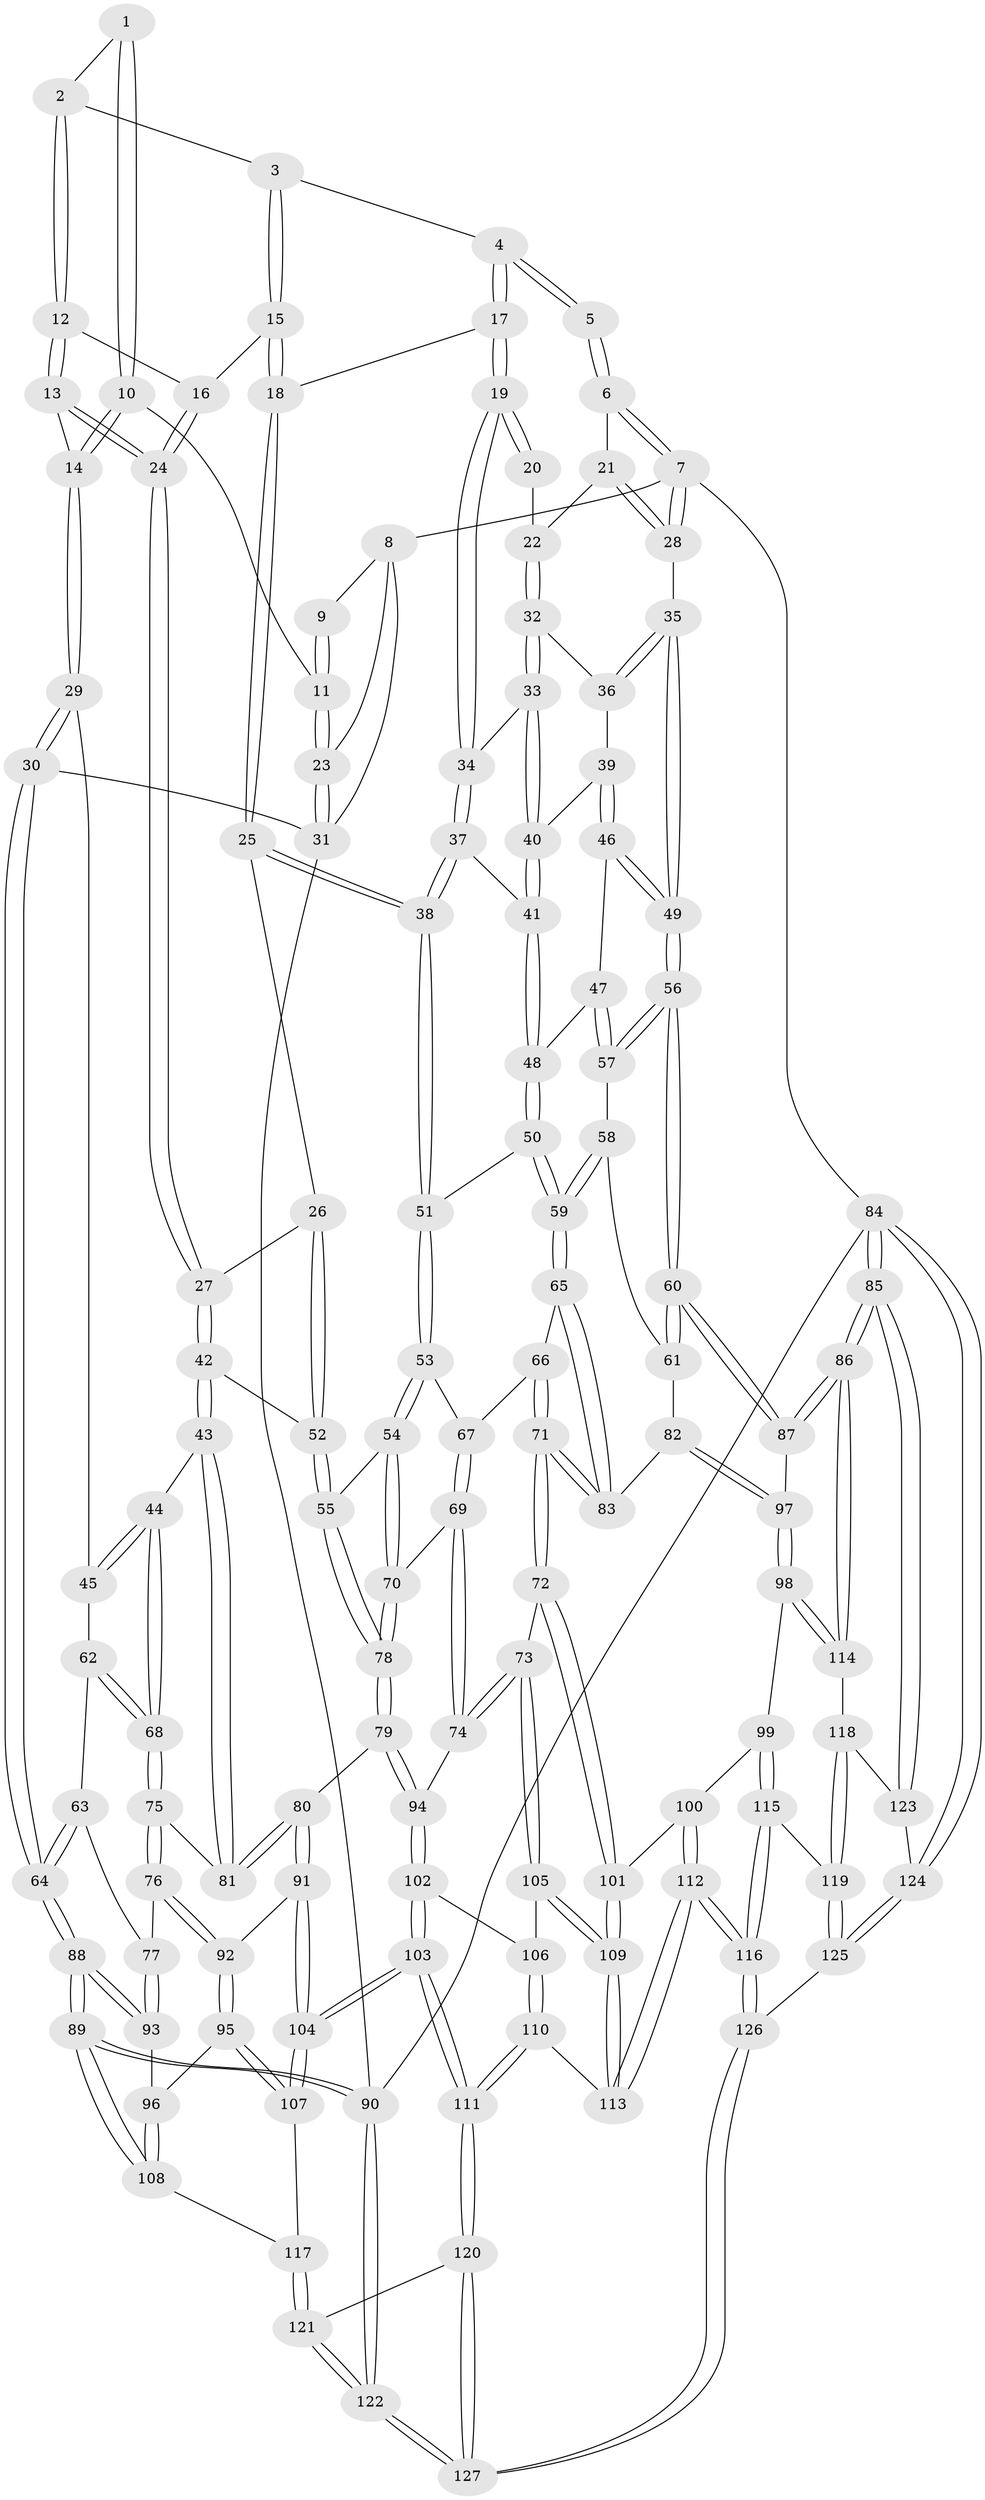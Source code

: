 // coarse degree distribution, {3: 0.1794871794871795, 4: 0.3333333333333333, 5: 0.38461538461538464, 6: 0.10256410256410256}
// Generated by graph-tools (version 1.1) at 2025/42/03/06/25 10:42:34]
// undirected, 127 vertices, 314 edges
graph export_dot {
graph [start="1"]
  node [color=gray90,style=filled];
  1 [pos="+0.2585613495976141+0"];
  2 [pos="+0.3440938753075033+0"];
  3 [pos="+0.552408819889024+0"];
  4 [pos="+0.610774025142689+0"];
  5 [pos="+1+0"];
  6 [pos="+1+0"];
  7 [pos="+1+0"];
  8 [pos="+0+0"];
  9 [pos="+0+0"];
  10 [pos="+0.16263184800439376+0.07568709522702265"];
  11 [pos="+0.07805108728034235+0.1111206403641734"];
  12 [pos="+0.35931586163384444+0.0021499382698355746"];
  13 [pos="+0.34269205814677134+0.2113707573677861"];
  14 [pos="+0.2861267163448617+0.21312716410194163"];
  15 [pos="+0.5330402701309608+0.06606322309195589"];
  16 [pos="+0.47919500371867946+0.10465159678600588"];
  17 [pos="+0.7328376413754635+0.12452558561054321"];
  18 [pos="+0.6092638253617801+0.1655209674609149"];
  19 [pos="+0.7725661374823315+0.14336112334544066"];
  20 [pos="+0.9104574023208757+0"];
  21 [pos="+0.9489344068365908+0.13787314550780413"];
  22 [pos="+0.9169965957050851+0.15424994396208613"];
  23 [pos="+0.06694724402282962+0.11719309655415684"];
  24 [pos="+0.3761859047525119+0.22778251051711348"];
  25 [pos="+0.5441144669592864+0.29156537419094686"];
  26 [pos="+0.5288415850621799+0.29030292386418194"];
  27 [pos="+0.4077433609901031+0.2619077532036561"];
  28 [pos="+1+0.14346856198823943"];
  29 [pos="+0.12551586248250934+0.3553881234554982"];
  30 [pos="+0+0.3223093766298154"];
  31 [pos="+0+0.32152449887669754"];
  32 [pos="+0.9073498566388426+0.1642507325367097"];
  33 [pos="+0.8205480113658122+0.18518961789620492"];
  34 [pos="+0.7987450622447635+0.1778827483108272"];
  35 [pos="+1+0.34123324755877604"];
  36 [pos="+0.9820445581063751+0.23393584797170974"];
  37 [pos="+0.7328869475754048+0.28927718560514293"];
  38 [pos="+0.5943662728289648+0.3406553501048255"];
  39 [pos="+0.8975960578096049+0.3115460669448202"];
  40 [pos="+0.8656442654194184+0.276486588493383"];
  41 [pos="+0.7842991022926243+0.3683067625490564"];
  42 [pos="+0.3527516919774792+0.4468557953862752"];
  43 [pos="+0.2730078705305821+0.4835961571302579"];
  44 [pos="+0.26789184578018543+0.4827866092991458"];
  45 [pos="+0.17527021003693033+0.41286251064367924"];
  46 [pos="+0.9193465040073443+0.36043041019261884"];
  47 [pos="+0.8344093391296726+0.41310542956901086"];
  48 [pos="+0.797107743764121+0.41810474190745267"];
  49 [pos="+1+0.467289665871459"];
  50 [pos="+0.769462653156392+0.44897042769328654"];
  51 [pos="+0.6139300423775983+0.4204600084174091"];
  52 [pos="+0.4385761091530199+0.49154119103521776"];
  53 [pos="+0.6049338479157587+0.4424317443843447"];
  54 [pos="+0.4853633091430762+0.5034404205675365"];
  55 [pos="+0.44789764273805305+0.49977553792085083"];
  56 [pos="+1+0.5057686450381028"];
  57 [pos="+0.8873581329708878+0.4746985964733133"];
  58 [pos="+0.8680217007274381+0.509722365132305"];
  59 [pos="+0.784215342050146+0.5418099882807181"];
  60 [pos="+1+0.5110204811903879"];
  61 [pos="+0.9177665401747205+0.5435652173153103"];
  62 [pos="+0.12657822464398868+0.5369908535001006"];
  63 [pos="+0.11343993179602788+0.5427247951705236"];
  64 [pos="+0+0.5294919129855847"];
  65 [pos="+0.7787961196934599+0.5769174199923538"];
  66 [pos="+0.6263996202592413+0.48926435349331915"];
  67 [pos="+0.6125777133442553+0.4737645850622769"];
  68 [pos="+0.18435904550905638+0.5973629561289028"];
  69 [pos="+0.5803706662939473+0.6249427479475134"];
  70 [pos="+0.5271412874053921+0.5904987990498516"];
  71 [pos="+0.7086541937690886+0.6476114669983029"];
  72 [pos="+0.6899457954596209+0.6631410573704274"];
  73 [pos="+0.6253085760780585+0.6750253556710755"];
  74 [pos="+0.5837490192669909+0.6318912094519428"];
  75 [pos="+0.17908448422235537+0.6129226763668191"];
  76 [pos="+0.16807598240122915+0.637759319380267"];
  77 [pos="+0.11814017290632883+0.6334912423634279"];
  78 [pos="+0.404559703642926+0.6401490449901536"];
  79 [pos="+0.40394817550254364+0.6410434605214456"];
  80 [pos="+0.3415025851663492+0.637168735671748"];
  81 [pos="+0.3295433027613999+0.6146599533473037"];
  82 [pos="+0.7946630838318764+0.6184864597955619"];
  83 [pos="+0.779622341078608+0.6110233699047887"];
  84 [pos="+1+1"];
  85 [pos="+1+1"];
  86 [pos="+1+0.8078995234321719"];
  87 [pos="+1+0.5156860469120963"];
  88 [pos="+0+0.5666592029588384"];
  89 [pos="+0+0.8472582334571852"];
  90 [pos="+0+1"];
  91 [pos="+0.2965244289358207+0.6870138843262862"];
  92 [pos="+0.18895463384874864+0.6723734052300565"];
  93 [pos="+0.02386056384365115+0.6410851439047309"];
  94 [pos="+0.43362099363092266+0.6816221906363441"];
  95 [pos="+0.15208581639573288+0.7922254558214953"];
  96 [pos="+0.08150200005969835+0.7370346755215526"];
  97 [pos="+0.8882348412233957+0.697946001651513"];
  98 [pos="+0.8828785061404949+0.793394286304969"];
  99 [pos="+0.8008670060659854+0.7919823328059017"];
  100 [pos="+0.739735005059193+0.7702088175372518"];
  101 [pos="+0.7220513835163924+0.7397760574769789"];
  102 [pos="+0.44627820540896235+0.7249401279447494"];
  103 [pos="+0.3271509410697167+0.8775114208498088"];
  104 [pos="+0.3135760787571326+0.8662000257754892"];
  105 [pos="+0.591979323183412+0.7350353714389336"];
  106 [pos="+0.5017308119926299+0.7481105298269932"];
  107 [pos="+0.16022094304465354+0.8302187938812781"];
  108 [pos="+0+0.8470366378736492"];
  109 [pos="+0.6162708955965694+0.8470523040836341"];
  110 [pos="+0.48973798893131676+0.9062867640903162"];
  111 [pos="+0.3715486554300454+0.9637569263564977"];
  112 [pos="+0.64931278512604+0.9056491189928341"];
  113 [pos="+0.6218734136670945+0.8881631185040524"];
  114 [pos="+0.8977692057430962+0.823742007442426"];
  115 [pos="+0.7086888342602795+0.89763039793176"];
  116 [pos="+0.6523826177602521+0.9091304642339647"];
  117 [pos="+0.11083581751767137+0.868595098120364"];
  118 [pos="+0.8851287517680644+0.8858645069428711"];
  119 [pos="+0.8620326529514788+0.9049578002597526"];
  120 [pos="+0.3406855302407612+1"];
  121 [pos="+0.11070261057730678+0.9175818558128858"];
  122 [pos="+0+1"];
  123 [pos="+0.901228017391329+0.9014304064311756"];
  124 [pos="+1+1"];
  125 [pos="+0.7281405378192386+1"];
  126 [pos="+0.7170158929122167+1"];
  127 [pos="+0.3411045932897277+1"];
  1 -- 2;
  1 -- 10;
  1 -- 10;
  2 -- 3;
  2 -- 12;
  2 -- 12;
  3 -- 4;
  3 -- 15;
  3 -- 15;
  4 -- 5;
  4 -- 5;
  4 -- 17;
  4 -- 17;
  5 -- 6;
  5 -- 6;
  6 -- 7;
  6 -- 7;
  6 -- 21;
  7 -- 8;
  7 -- 28;
  7 -- 28;
  7 -- 84;
  8 -- 9;
  8 -- 23;
  8 -- 31;
  9 -- 11;
  9 -- 11;
  10 -- 11;
  10 -- 14;
  10 -- 14;
  11 -- 23;
  11 -- 23;
  12 -- 13;
  12 -- 13;
  12 -- 16;
  13 -- 14;
  13 -- 24;
  13 -- 24;
  14 -- 29;
  14 -- 29;
  15 -- 16;
  15 -- 18;
  15 -- 18;
  16 -- 24;
  16 -- 24;
  17 -- 18;
  17 -- 19;
  17 -- 19;
  18 -- 25;
  18 -- 25;
  19 -- 20;
  19 -- 20;
  19 -- 34;
  19 -- 34;
  20 -- 22;
  21 -- 22;
  21 -- 28;
  21 -- 28;
  22 -- 32;
  22 -- 32;
  23 -- 31;
  23 -- 31;
  24 -- 27;
  24 -- 27;
  25 -- 26;
  25 -- 38;
  25 -- 38;
  26 -- 27;
  26 -- 52;
  26 -- 52;
  27 -- 42;
  27 -- 42;
  28 -- 35;
  29 -- 30;
  29 -- 30;
  29 -- 45;
  30 -- 31;
  30 -- 64;
  30 -- 64;
  31 -- 90;
  32 -- 33;
  32 -- 33;
  32 -- 36;
  33 -- 34;
  33 -- 40;
  33 -- 40;
  34 -- 37;
  34 -- 37;
  35 -- 36;
  35 -- 36;
  35 -- 49;
  35 -- 49;
  36 -- 39;
  37 -- 38;
  37 -- 38;
  37 -- 41;
  38 -- 51;
  38 -- 51;
  39 -- 40;
  39 -- 46;
  39 -- 46;
  40 -- 41;
  40 -- 41;
  41 -- 48;
  41 -- 48;
  42 -- 43;
  42 -- 43;
  42 -- 52;
  43 -- 44;
  43 -- 81;
  43 -- 81;
  44 -- 45;
  44 -- 45;
  44 -- 68;
  44 -- 68;
  45 -- 62;
  46 -- 47;
  46 -- 49;
  46 -- 49;
  47 -- 48;
  47 -- 57;
  47 -- 57;
  48 -- 50;
  48 -- 50;
  49 -- 56;
  49 -- 56;
  50 -- 51;
  50 -- 59;
  50 -- 59;
  51 -- 53;
  51 -- 53;
  52 -- 55;
  52 -- 55;
  53 -- 54;
  53 -- 54;
  53 -- 67;
  54 -- 55;
  54 -- 70;
  54 -- 70;
  55 -- 78;
  55 -- 78;
  56 -- 57;
  56 -- 57;
  56 -- 60;
  56 -- 60;
  57 -- 58;
  58 -- 59;
  58 -- 59;
  58 -- 61;
  59 -- 65;
  59 -- 65;
  60 -- 61;
  60 -- 61;
  60 -- 87;
  60 -- 87;
  61 -- 82;
  62 -- 63;
  62 -- 68;
  62 -- 68;
  63 -- 64;
  63 -- 64;
  63 -- 77;
  64 -- 88;
  64 -- 88;
  65 -- 66;
  65 -- 83;
  65 -- 83;
  66 -- 67;
  66 -- 71;
  66 -- 71;
  67 -- 69;
  67 -- 69;
  68 -- 75;
  68 -- 75;
  69 -- 70;
  69 -- 74;
  69 -- 74;
  70 -- 78;
  70 -- 78;
  71 -- 72;
  71 -- 72;
  71 -- 83;
  71 -- 83;
  72 -- 73;
  72 -- 101;
  72 -- 101;
  73 -- 74;
  73 -- 74;
  73 -- 105;
  73 -- 105;
  74 -- 94;
  75 -- 76;
  75 -- 76;
  75 -- 81;
  76 -- 77;
  76 -- 92;
  76 -- 92;
  77 -- 93;
  77 -- 93;
  78 -- 79;
  78 -- 79;
  79 -- 80;
  79 -- 94;
  79 -- 94;
  80 -- 81;
  80 -- 81;
  80 -- 91;
  80 -- 91;
  82 -- 83;
  82 -- 97;
  82 -- 97;
  84 -- 85;
  84 -- 85;
  84 -- 124;
  84 -- 124;
  84 -- 90;
  85 -- 86;
  85 -- 86;
  85 -- 123;
  85 -- 123;
  86 -- 87;
  86 -- 87;
  86 -- 114;
  86 -- 114;
  87 -- 97;
  88 -- 89;
  88 -- 89;
  88 -- 93;
  88 -- 93;
  89 -- 90;
  89 -- 90;
  89 -- 108;
  89 -- 108;
  90 -- 122;
  90 -- 122;
  91 -- 92;
  91 -- 104;
  91 -- 104;
  92 -- 95;
  92 -- 95;
  93 -- 96;
  94 -- 102;
  94 -- 102;
  95 -- 96;
  95 -- 107;
  95 -- 107;
  96 -- 108;
  96 -- 108;
  97 -- 98;
  97 -- 98;
  98 -- 99;
  98 -- 114;
  98 -- 114;
  99 -- 100;
  99 -- 115;
  99 -- 115;
  100 -- 101;
  100 -- 112;
  100 -- 112;
  101 -- 109;
  101 -- 109;
  102 -- 103;
  102 -- 103;
  102 -- 106;
  103 -- 104;
  103 -- 104;
  103 -- 111;
  103 -- 111;
  104 -- 107;
  104 -- 107;
  105 -- 106;
  105 -- 109;
  105 -- 109;
  106 -- 110;
  106 -- 110;
  107 -- 117;
  108 -- 117;
  109 -- 113;
  109 -- 113;
  110 -- 111;
  110 -- 111;
  110 -- 113;
  111 -- 120;
  111 -- 120;
  112 -- 113;
  112 -- 113;
  112 -- 116;
  112 -- 116;
  114 -- 118;
  115 -- 116;
  115 -- 116;
  115 -- 119;
  116 -- 126;
  116 -- 126;
  117 -- 121;
  117 -- 121;
  118 -- 119;
  118 -- 119;
  118 -- 123;
  119 -- 125;
  119 -- 125;
  120 -- 121;
  120 -- 127;
  120 -- 127;
  121 -- 122;
  121 -- 122;
  122 -- 127;
  122 -- 127;
  123 -- 124;
  124 -- 125;
  124 -- 125;
  125 -- 126;
  126 -- 127;
  126 -- 127;
}
